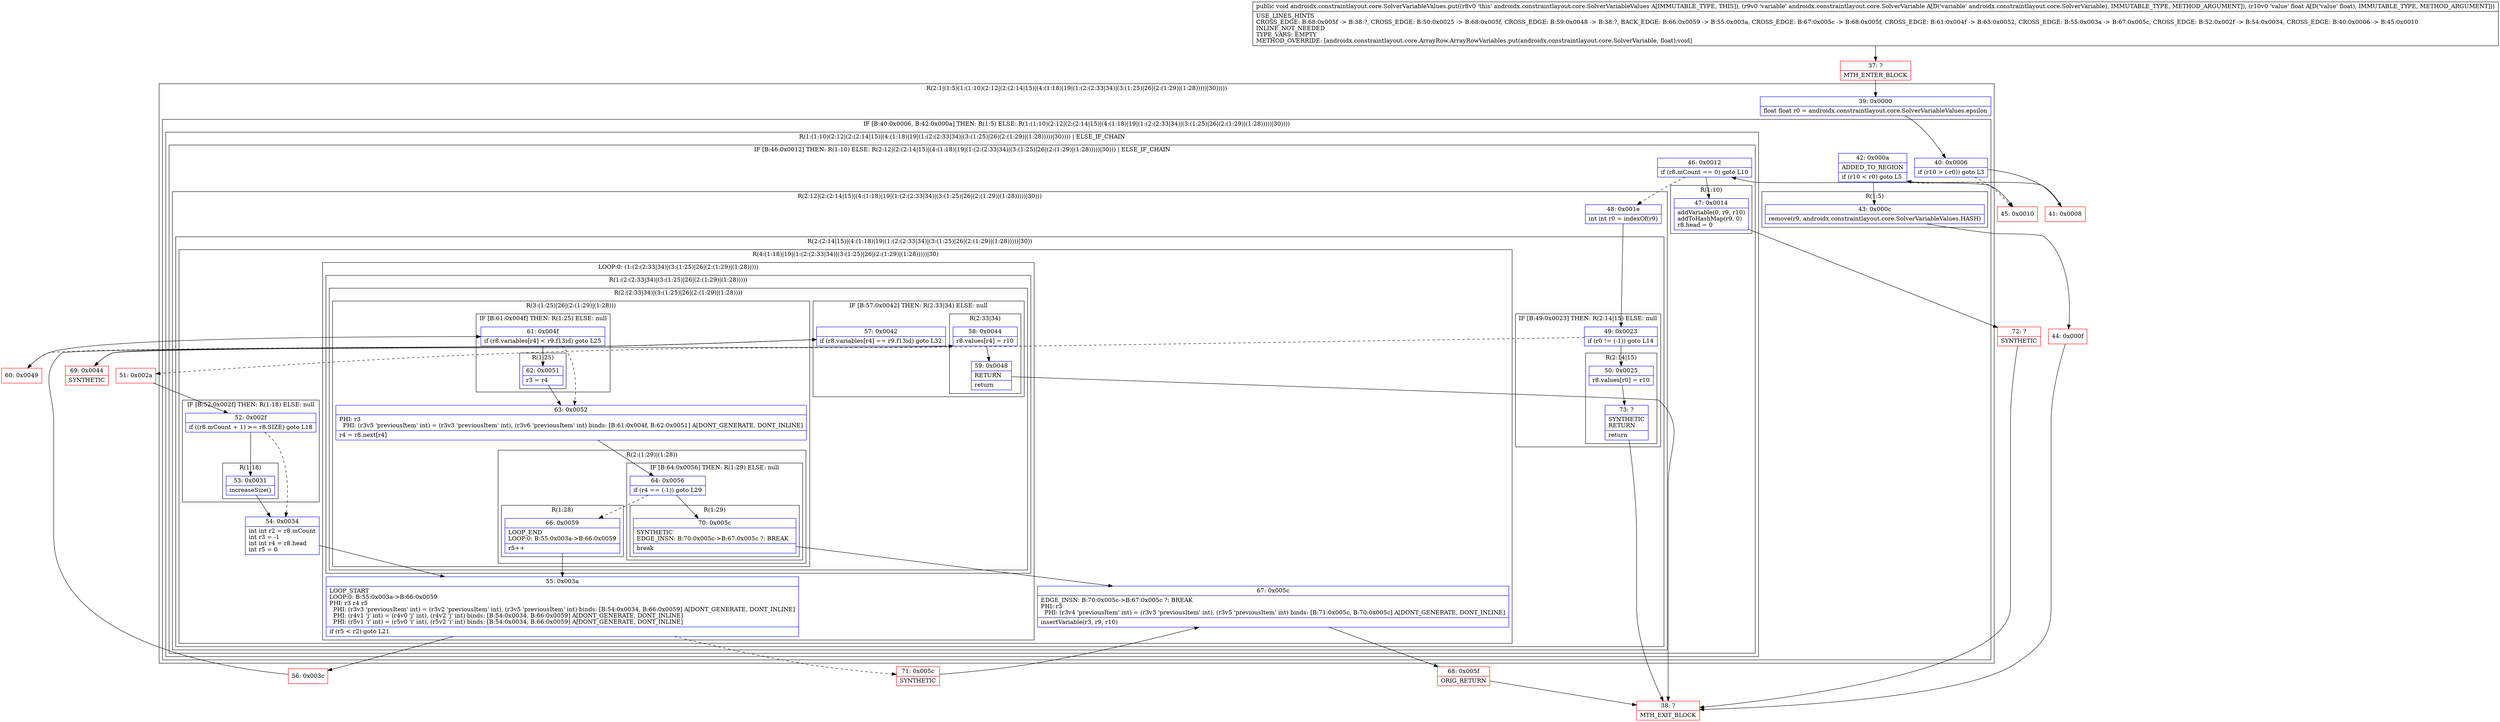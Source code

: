 digraph "CFG forandroidx.constraintlayout.core.SolverVariableValues.put(Landroidx\/constraintlayout\/core\/SolverVariable;F)V" {
subgraph cluster_Region_1627127109 {
label = "R(2:1|(1:5)(1:(1:10)(2:12|(2:(2:14|15)|(4:(1:18)|19|(1:(2:(2:33|34)|(3:(1:25)|26|(2:(1:29)|(1:28)))))|30)))))";
node [shape=record,color=blue];
Node_39 [shape=record,label="{39\:\ 0x0000|float float r0 = androidx.constraintlayout.core.SolverVariableValues.epsilon\l}"];
subgraph cluster_IfRegion_1057150943 {
label = "IF [B:40:0x0006, B:42:0x000a] THEN: R(1:5) ELSE: R(1:(1:10)(2:12|(2:(2:14|15)|(4:(1:18)|19|(1:(2:(2:33|34)|(3:(1:25)|26|(2:(1:29)|(1:28)))))|30))))";
node [shape=record,color=blue];
Node_40 [shape=record,label="{40\:\ 0x0006|if (r10 \> (\-r0)) goto L3\l}"];
Node_42 [shape=record,label="{42\:\ 0x000a|ADDED_TO_REGION\l|if (r10 \< r0) goto L5\l}"];
subgraph cluster_Region_126875150 {
label = "R(1:5)";
node [shape=record,color=blue];
Node_43 [shape=record,label="{43\:\ 0x000c|remove(r9, androidx.constraintlayout.core.SolverVariableValues.HASH)\l}"];
}
subgraph cluster_Region_57931338 {
label = "R(1:(1:10)(2:12|(2:(2:14|15)|(4:(1:18)|19|(1:(2:(2:33|34)|(3:(1:25)|26|(2:(1:29)|(1:28)))))|30)))) | ELSE_IF_CHAIN\l";
node [shape=record,color=blue];
subgraph cluster_IfRegion_1545337753 {
label = "IF [B:46:0x0012] THEN: R(1:10) ELSE: R(2:12|(2:(2:14|15)|(4:(1:18)|19|(1:(2:(2:33|34)|(3:(1:25)|26|(2:(1:29)|(1:28)))))|30))) | ELSE_IF_CHAIN\l";
node [shape=record,color=blue];
Node_46 [shape=record,label="{46\:\ 0x0012|if (r8.mCount == 0) goto L10\l}"];
subgraph cluster_Region_70886056 {
label = "R(1:10)";
node [shape=record,color=blue];
Node_47 [shape=record,label="{47\:\ 0x0014|addVariable(0, r9, r10)\laddToHashMap(r9, 0)\lr8.head = 0\l}"];
}
subgraph cluster_Region_1590751797 {
label = "R(2:12|(2:(2:14|15)|(4:(1:18)|19|(1:(2:(2:33|34)|(3:(1:25)|26|(2:(1:29)|(1:28)))))|30)))";
node [shape=record,color=blue];
Node_48 [shape=record,label="{48\:\ 0x001e|int int r0 = indexOf(r9)\l}"];
subgraph cluster_Region_2097028007 {
label = "R(2:(2:14|15)|(4:(1:18)|19|(1:(2:(2:33|34)|(3:(1:25)|26|(2:(1:29)|(1:28)))))|30))";
node [shape=record,color=blue];
subgraph cluster_IfRegion_596389648 {
label = "IF [B:49:0x0023] THEN: R(2:14|15) ELSE: null";
node [shape=record,color=blue];
Node_49 [shape=record,label="{49\:\ 0x0023|if (r0 != (\-1)) goto L14\l}"];
subgraph cluster_Region_472055793 {
label = "R(2:14|15)";
node [shape=record,color=blue];
Node_50 [shape=record,label="{50\:\ 0x0025|r8.values[r0] = r10\l}"];
Node_73 [shape=record,label="{73\:\ ?|SYNTHETIC\lRETURN\l|return\l}"];
}
}
subgraph cluster_Region_892825477 {
label = "R(4:(1:18)|19|(1:(2:(2:33|34)|(3:(1:25)|26|(2:(1:29)|(1:28)))))|30)";
node [shape=record,color=blue];
subgraph cluster_IfRegion_1621320660 {
label = "IF [B:52:0x002f] THEN: R(1:18) ELSE: null";
node [shape=record,color=blue];
Node_52 [shape=record,label="{52\:\ 0x002f|if ((r8.mCount + 1) \>= r8.SIZE) goto L18\l}"];
subgraph cluster_Region_1676122986 {
label = "R(1:18)";
node [shape=record,color=blue];
Node_53 [shape=record,label="{53\:\ 0x0031|increaseSize()\l}"];
}
}
Node_54 [shape=record,label="{54\:\ 0x0034|int int r2 = r8.mCount\lint r3 = \-1\lint int r4 = r8.head\lint r5 = 0\l}"];
subgraph cluster_LoopRegion_1823433292 {
label = "LOOP:0: (1:(2:(2:33|34)|(3:(1:25)|26|(2:(1:29)|(1:28)))))";
node [shape=record,color=blue];
Node_55 [shape=record,label="{55\:\ 0x003a|LOOP_START\lLOOP:0: B:55:0x003a\-\>B:66:0x0059\lPHI: r3 r4 r5 \l  PHI: (r3v3 'previousItem' int) = (r3v2 'previousItem' int), (r3v5 'previousItem' int) binds: [B:54:0x0034, B:66:0x0059] A[DONT_GENERATE, DONT_INLINE]\l  PHI: (r4v1 'j' int) = (r4v0 'j' int), (r4v2 'j' int) binds: [B:54:0x0034, B:66:0x0059] A[DONT_GENERATE, DONT_INLINE]\l  PHI: (r5v1 'i' int) = (r5v0 'i' int), (r5v2 'i' int) binds: [B:54:0x0034, B:66:0x0059] A[DONT_GENERATE, DONT_INLINE]\l|if (r5 \< r2) goto L21\l}"];
subgraph cluster_Region_704792924 {
label = "R(1:(2:(2:33|34)|(3:(1:25)|26|(2:(1:29)|(1:28)))))";
node [shape=record,color=blue];
subgraph cluster_Region_640502936 {
label = "R(2:(2:33|34)|(3:(1:25)|26|(2:(1:29)|(1:28))))";
node [shape=record,color=blue];
subgraph cluster_IfRegion_722113368 {
label = "IF [B:57:0x0042] THEN: R(2:33|34) ELSE: null";
node [shape=record,color=blue];
Node_57 [shape=record,label="{57\:\ 0x0042|if (r8.variables[r4] == r9.f13id) goto L32\l}"];
subgraph cluster_Region_1017133431 {
label = "R(2:33|34)";
node [shape=record,color=blue];
Node_58 [shape=record,label="{58\:\ 0x0044|r8.values[r4] = r10\l}"];
Node_59 [shape=record,label="{59\:\ 0x0048|RETURN\l|return\l}"];
}
}
subgraph cluster_Region_625969971 {
label = "R(3:(1:25)|26|(2:(1:29)|(1:28)))";
node [shape=record,color=blue];
subgraph cluster_IfRegion_1543311489 {
label = "IF [B:61:0x004f] THEN: R(1:25) ELSE: null";
node [shape=record,color=blue];
Node_61 [shape=record,label="{61\:\ 0x004f|if (r8.variables[r4] \< r9.f13id) goto L25\l}"];
subgraph cluster_Region_781792358 {
label = "R(1:25)";
node [shape=record,color=blue];
Node_62 [shape=record,label="{62\:\ 0x0051|r3 = r4\l}"];
}
}
Node_63 [shape=record,label="{63\:\ 0x0052|PHI: r3 \l  PHI: (r3v5 'previousItem' int) = (r3v3 'previousItem' int), (r3v6 'previousItem' int) binds: [B:61:0x004f, B:62:0x0051] A[DONT_GENERATE, DONT_INLINE]\l|r4 = r8.next[r4]\l}"];
subgraph cluster_Region_1575695946 {
label = "R(2:(1:29)|(1:28))";
node [shape=record,color=blue];
subgraph cluster_IfRegion_36835038 {
label = "IF [B:64:0x0056] THEN: R(1:29) ELSE: null";
node [shape=record,color=blue];
Node_64 [shape=record,label="{64\:\ 0x0056|if (r4 == (\-1)) goto L29\l}"];
subgraph cluster_Region_34130518 {
label = "R(1:29)";
node [shape=record,color=blue];
Node_70 [shape=record,label="{70\:\ 0x005c|SYNTHETIC\lEDGE_INSN: B:70:0x005c\-\>B:67:0x005c ?: BREAK  \l|break\l}"];
}
}
subgraph cluster_Region_2103299475 {
label = "R(1:28)";
node [shape=record,color=blue];
Node_66 [shape=record,label="{66\:\ 0x0059|LOOP_END\lLOOP:0: B:55:0x003a\-\>B:66:0x0059\l|r5++\l}"];
}
}
}
}
}
}
Node_67 [shape=record,label="{67\:\ 0x005c|EDGE_INSN: B:70:0x005c\-\>B:67:0x005c ?: BREAK  \lPHI: r3 \l  PHI: (r3v4 'previousItem' int) = (r3v3 'previousItem' int), (r3v5 'previousItem' int) binds: [B:71:0x005c, B:70:0x005c] A[DONT_GENERATE, DONT_INLINE]\l|insertVariable(r3, r9, r10)\l}"];
}
}
}
}
}
}
}
Node_37 [shape=record,color=red,label="{37\:\ ?|MTH_ENTER_BLOCK\l}"];
Node_41 [shape=record,color=red,label="{41\:\ 0x0008}"];
Node_44 [shape=record,color=red,label="{44\:\ 0x000f}"];
Node_38 [shape=record,color=red,label="{38\:\ ?|MTH_EXIT_BLOCK\l}"];
Node_45 [shape=record,color=red,label="{45\:\ 0x0010}"];
Node_72 [shape=record,color=red,label="{72\:\ ?|SYNTHETIC\l}"];
Node_51 [shape=record,color=red,label="{51\:\ 0x002a}"];
Node_56 [shape=record,color=red,label="{56\:\ 0x003c}"];
Node_60 [shape=record,color=red,label="{60\:\ 0x0049}"];
Node_68 [shape=record,color=red,label="{68\:\ 0x005f|ORIG_RETURN\l}"];
Node_69 [shape=record,color=red,label="{69\:\ 0x0044|SYNTHETIC\l}"];
Node_71 [shape=record,color=red,label="{71\:\ 0x005c|SYNTHETIC\l}"];
MethodNode[shape=record,label="{public void androidx.constraintlayout.core.SolverVariableValues.put((r8v0 'this' androidx.constraintlayout.core.SolverVariableValues A[IMMUTABLE_TYPE, THIS]), (r9v0 'variable' androidx.constraintlayout.core.SolverVariable A[D('variable' androidx.constraintlayout.core.SolverVariable), IMMUTABLE_TYPE, METHOD_ARGUMENT]), (r10v0 'value' float A[D('value' float), IMMUTABLE_TYPE, METHOD_ARGUMENT]))  | USE_LINES_HINTS\lCROSS_EDGE: B:68:0x005f \-\> B:38:?, CROSS_EDGE: B:50:0x0025 \-\> B:68:0x005f, CROSS_EDGE: B:59:0x0048 \-\> B:38:?, BACK_EDGE: B:66:0x0059 \-\> B:55:0x003a, CROSS_EDGE: B:67:0x005c \-\> B:68:0x005f, CROSS_EDGE: B:61:0x004f \-\> B:63:0x0052, CROSS_EDGE: B:55:0x003a \-\> B:67:0x005c, CROSS_EDGE: B:52:0x002f \-\> B:54:0x0034, CROSS_EDGE: B:40:0x0006 \-\> B:45:0x0010\lINLINE_NOT_NEEDED\lTYPE_VARS: EMPTY\lMETHOD_OVERRIDE: [androidx.constraintlayout.core.ArrayRow.ArrayRowVariables.put(androidx.constraintlayout.core.SolverVariable, float):void]\l}"];
MethodNode -> Node_37;Node_39 -> Node_40;
Node_40 -> Node_41;
Node_40 -> Node_45[style=dashed];
Node_42 -> Node_43;
Node_42 -> Node_45[style=dashed];
Node_43 -> Node_44;
Node_46 -> Node_47;
Node_46 -> Node_48[style=dashed];
Node_47 -> Node_72;
Node_48 -> Node_49;
Node_49 -> Node_50;
Node_49 -> Node_51[style=dashed];
Node_50 -> Node_73;
Node_73 -> Node_38;
Node_52 -> Node_53;
Node_52 -> Node_54[style=dashed];
Node_53 -> Node_54;
Node_54 -> Node_55;
Node_55 -> Node_56;
Node_55 -> Node_71[style=dashed];
Node_57 -> Node_60[style=dashed];
Node_57 -> Node_69;
Node_58 -> Node_59;
Node_59 -> Node_38;
Node_61 -> Node_62;
Node_61 -> Node_63[style=dashed];
Node_62 -> Node_63;
Node_63 -> Node_64;
Node_64 -> Node_66[style=dashed];
Node_64 -> Node_70;
Node_70 -> Node_67;
Node_66 -> Node_55;
Node_67 -> Node_68;
Node_37 -> Node_39;
Node_41 -> Node_42;
Node_44 -> Node_38;
Node_45 -> Node_46;
Node_72 -> Node_38;
Node_51 -> Node_52;
Node_56 -> Node_57;
Node_60 -> Node_61;
Node_68 -> Node_38;
Node_69 -> Node_58;
Node_71 -> Node_67;
}

